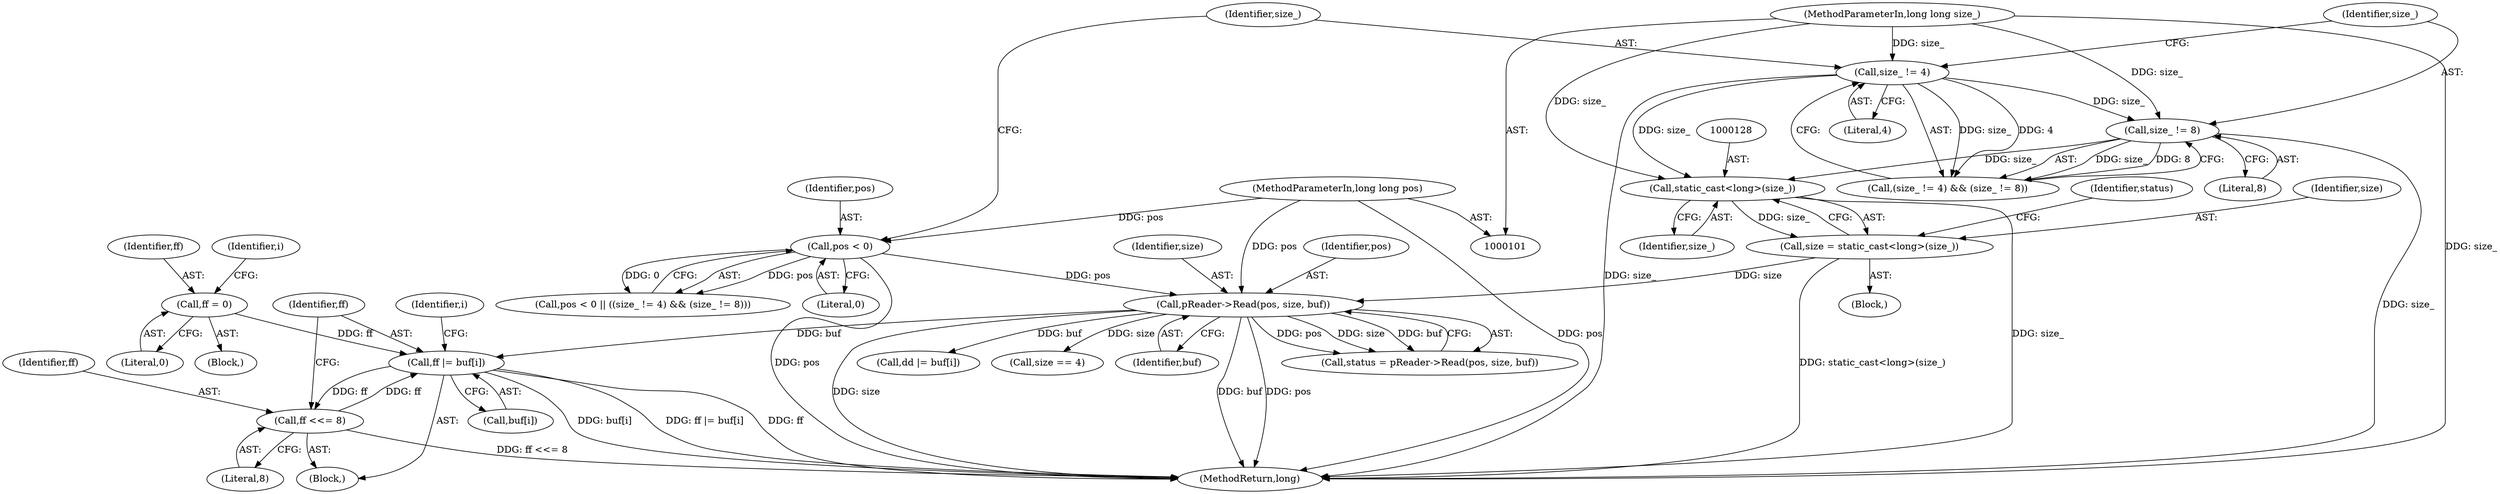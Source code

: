 digraph "0_Android_cc274e2abe8b2a6698a5c47d8aa4bb45f1f9538d_63@array" {
"1000159" [label="(Call,ff |= buf[i])"];
"1000150" [label="(Call,ff = 0)"];
"1000170" [label="(Call,ff <<= 8)"];
"1000159" [label="(Call,ff |= buf[i])"];
"1000134" [label="(Call,pReader->Read(pos, size, buf))"];
"1000112" [label="(Call,pos < 0)"];
"1000103" [label="(MethodParameterIn,long long pos)"];
"1000125" [label="(Call,size = static_cast<long>(size_))"];
"1000127" [label="(Call,static_cast<long>(size_))"];
"1000116" [label="(Call,size_ != 4)"];
"1000104" [label="(MethodParameterIn,long long size_)"];
"1000119" [label="(Call,size_ != 8)"];
"1000160" [label="(Identifier,ff)"];
"1000135" [label="(Identifier,pos)"];
"1000119" [label="(Call,size_ != 8)"];
"1000104" [label="(MethodParameterIn,long long size_)"];
"1000150" [label="(Call,ff = 0)"];
"1000103" [label="(MethodParameterIn,long long pos)"];
"1000129" [label="(Identifier,size_)"];
"1000158" [label="(Block,)"];
"1000156" [label="(Identifier,i)"];
"1000111" [label="(Call,pos < 0 || ((size_ != 4) && (size_ != 8)))"];
"1000116" [label="(Call,size_ != 4)"];
"1000215" [label="(MethodReturn,long)"];
"1000161" [label="(Call,buf[i])"];
"1000115" [label="(Call,(size_ != 4) && (size_ != 8))"];
"1000127" [label="(Call,static_cast<long>(size_))"];
"1000132" [label="(Call,status = pReader->Read(pos, size, buf))"];
"1000148" [label="(Block,)"];
"1000136" [label="(Identifier,size)"];
"1000125" [label="(Call,size = static_cast<long>(size_))"];
"1000170" [label="(Call,ff <<= 8)"];
"1000188" [label="(Call,dd |= buf[i])"];
"1000167" [label="(Identifier,i)"];
"1000134" [label="(Call,pReader->Read(pos, size, buf))"];
"1000159" [label="(Call,ff |= buf[i])"];
"1000121" [label="(Literal,8)"];
"1000133" [label="(Identifier,status)"];
"1000172" [label="(Literal,8)"];
"1000113" [label="(Identifier,pos)"];
"1000112" [label="(Call,pos < 0)"];
"1000114" [label="(Literal,0)"];
"1000151" [label="(Identifier,ff)"];
"1000145" [label="(Call,size == 4)"];
"1000126" [label="(Identifier,size)"];
"1000152" [label="(Literal,0)"];
"1000120" [label="(Identifier,size_)"];
"1000106" [label="(Block,)"];
"1000118" [label="(Literal,4)"];
"1000137" [label="(Identifier,buf)"];
"1000171" [label="(Identifier,ff)"];
"1000117" [label="(Identifier,size_)"];
"1000159" -> "1000158"  [label="AST: "];
"1000159" -> "1000161"  [label="CFG: "];
"1000160" -> "1000159"  [label="AST: "];
"1000161" -> "1000159"  [label="AST: "];
"1000167" -> "1000159"  [label="CFG: "];
"1000159" -> "1000215"  [label="DDG: ff |= buf[i]"];
"1000159" -> "1000215"  [label="DDG: ff"];
"1000159" -> "1000215"  [label="DDG: buf[i]"];
"1000150" -> "1000159"  [label="DDG: ff"];
"1000170" -> "1000159"  [label="DDG: ff"];
"1000134" -> "1000159"  [label="DDG: buf"];
"1000159" -> "1000170"  [label="DDG: ff"];
"1000150" -> "1000148"  [label="AST: "];
"1000150" -> "1000152"  [label="CFG: "];
"1000151" -> "1000150"  [label="AST: "];
"1000152" -> "1000150"  [label="AST: "];
"1000156" -> "1000150"  [label="CFG: "];
"1000170" -> "1000158"  [label="AST: "];
"1000170" -> "1000172"  [label="CFG: "];
"1000171" -> "1000170"  [label="AST: "];
"1000172" -> "1000170"  [label="AST: "];
"1000160" -> "1000170"  [label="CFG: "];
"1000170" -> "1000215"  [label="DDG: ff <<= 8"];
"1000134" -> "1000132"  [label="AST: "];
"1000134" -> "1000137"  [label="CFG: "];
"1000135" -> "1000134"  [label="AST: "];
"1000136" -> "1000134"  [label="AST: "];
"1000137" -> "1000134"  [label="AST: "];
"1000132" -> "1000134"  [label="CFG: "];
"1000134" -> "1000215"  [label="DDG: pos"];
"1000134" -> "1000215"  [label="DDG: size"];
"1000134" -> "1000215"  [label="DDG: buf"];
"1000134" -> "1000132"  [label="DDG: pos"];
"1000134" -> "1000132"  [label="DDG: size"];
"1000134" -> "1000132"  [label="DDG: buf"];
"1000112" -> "1000134"  [label="DDG: pos"];
"1000103" -> "1000134"  [label="DDG: pos"];
"1000125" -> "1000134"  [label="DDG: size"];
"1000134" -> "1000145"  [label="DDG: size"];
"1000134" -> "1000188"  [label="DDG: buf"];
"1000112" -> "1000111"  [label="AST: "];
"1000112" -> "1000114"  [label="CFG: "];
"1000113" -> "1000112"  [label="AST: "];
"1000114" -> "1000112"  [label="AST: "];
"1000117" -> "1000112"  [label="CFG: "];
"1000111" -> "1000112"  [label="CFG: "];
"1000112" -> "1000215"  [label="DDG: pos"];
"1000112" -> "1000111"  [label="DDG: pos"];
"1000112" -> "1000111"  [label="DDG: 0"];
"1000103" -> "1000112"  [label="DDG: pos"];
"1000103" -> "1000101"  [label="AST: "];
"1000103" -> "1000215"  [label="DDG: pos"];
"1000125" -> "1000106"  [label="AST: "];
"1000125" -> "1000127"  [label="CFG: "];
"1000126" -> "1000125"  [label="AST: "];
"1000127" -> "1000125"  [label="AST: "];
"1000133" -> "1000125"  [label="CFG: "];
"1000125" -> "1000215"  [label="DDG: static_cast<long>(size_)"];
"1000127" -> "1000125"  [label="DDG: size_"];
"1000127" -> "1000129"  [label="CFG: "];
"1000128" -> "1000127"  [label="AST: "];
"1000129" -> "1000127"  [label="AST: "];
"1000127" -> "1000215"  [label="DDG: size_"];
"1000116" -> "1000127"  [label="DDG: size_"];
"1000119" -> "1000127"  [label="DDG: size_"];
"1000104" -> "1000127"  [label="DDG: size_"];
"1000116" -> "1000115"  [label="AST: "];
"1000116" -> "1000118"  [label="CFG: "];
"1000117" -> "1000116"  [label="AST: "];
"1000118" -> "1000116"  [label="AST: "];
"1000120" -> "1000116"  [label="CFG: "];
"1000115" -> "1000116"  [label="CFG: "];
"1000116" -> "1000215"  [label="DDG: size_"];
"1000116" -> "1000115"  [label="DDG: size_"];
"1000116" -> "1000115"  [label="DDG: 4"];
"1000104" -> "1000116"  [label="DDG: size_"];
"1000116" -> "1000119"  [label="DDG: size_"];
"1000104" -> "1000101"  [label="AST: "];
"1000104" -> "1000215"  [label="DDG: size_"];
"1000104" -> "1000119"  [label="DDG: size_"];
"1000119" -> "1000115"  [label="AST: "];
"1000119" -> "1000121"  [label="CFG: "];
"1000120" -> "1000119"  [label="AST: "];
"1000121" -> "1000119"  [label="AST: "];
"1000115" -> "1000119"  [label="CFG: "];
"1000119" -> "1000215"  [label="DDG: size_"];
"1000119" -> "1000115"  [label="DDG: size_"];
"1000119" -> "1000115"  [label="DDG: 8"];
}
